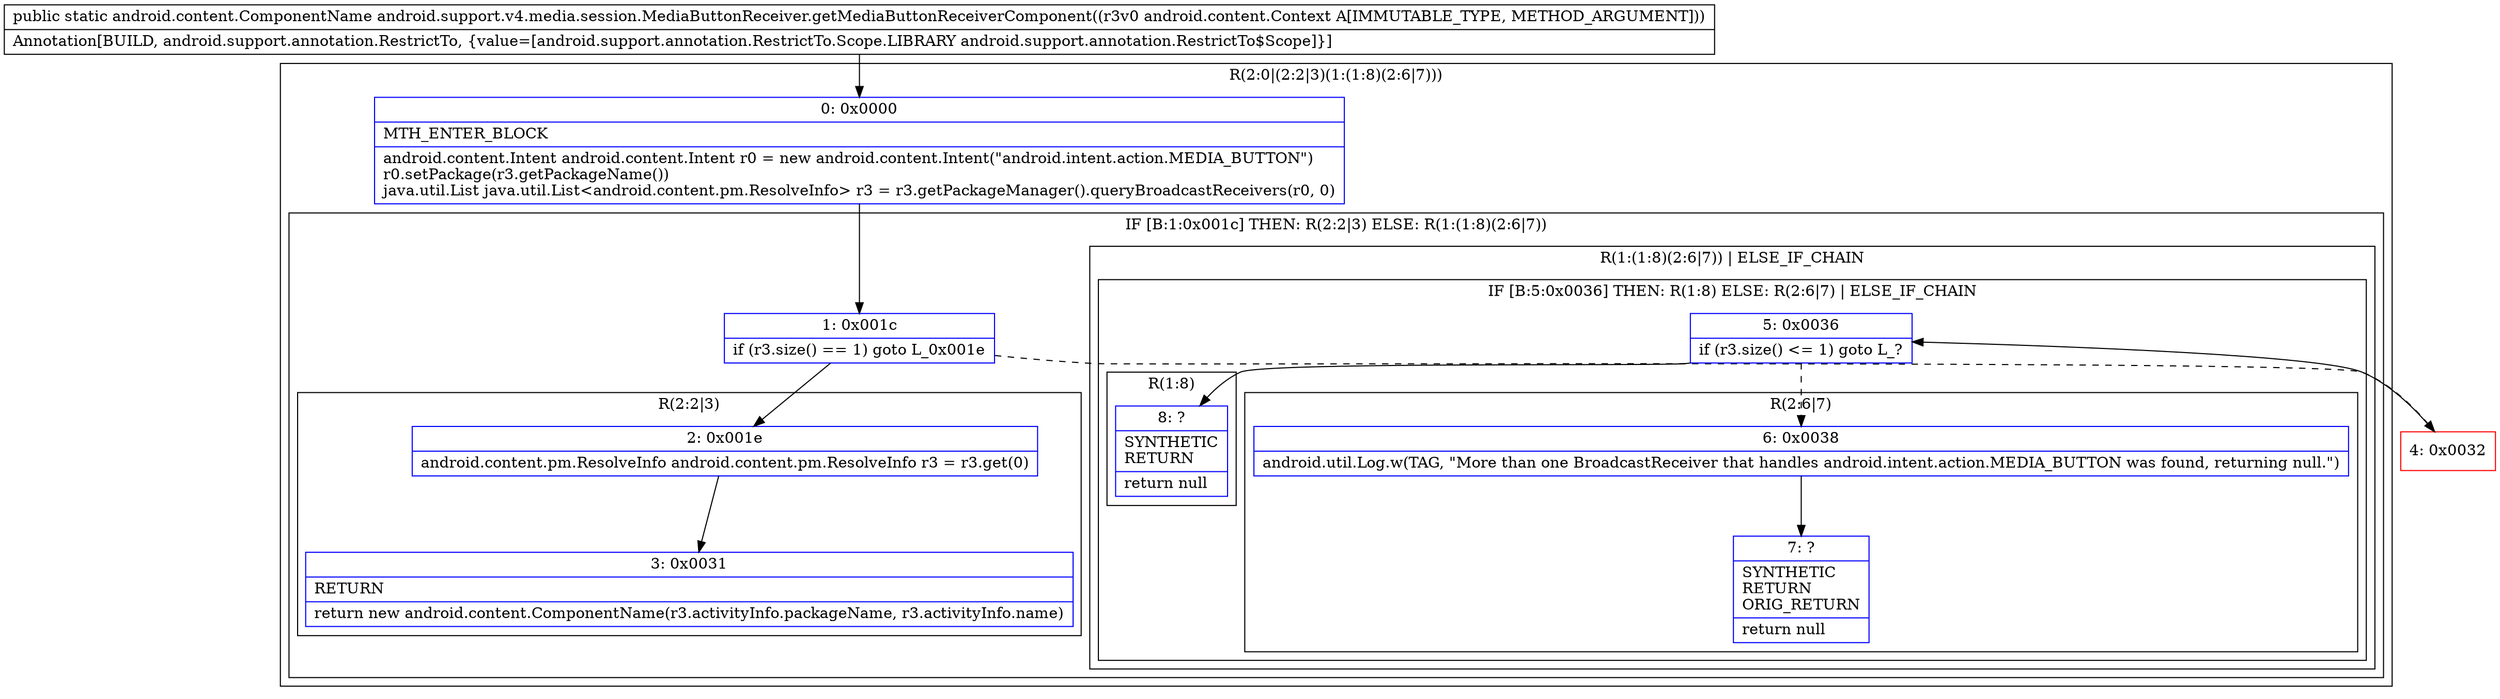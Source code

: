digraph "CFG forandroid.support.v4.media.session.MediaButtonReceiver.getMediaButtonReceiverComponent(Landroid\/content\/Context;)Landroid\/content\/ComponentName;" {
subgraph cluster_Region_1402355628 {
label = "R(2:0|(2:2|3)(1:(1:8)(2:6|7)))";
node [shape=record,color=blue];
Node_0 [shape=record,label="{0\:\ 0x0000|MTH_ENTER_BLOCK\l|android.content.Intent android.content.Intent r0 = new android.content.Intent(\"android.intent.action.MEDIA_BUTTON\")\lr0.setPackage(r3.getPackageName())\ljava.util.List java.util.List\<android.content.pm.ResolveInfo\> r3 = r3.getPackageManager().queryBroadcastReceivers(r0, 0)\l}"];
subgraph cluster_IfRegion_571248166 {
label = "IF [B:1:0x001c] THEN: R(2:2|3) ELSE: R(1:(1:8)(2:6|7))";
node [shape=record,color=blue];
Node_1 [shape=record,label="{1\:\ 0x001c|if (r3.size() == 1) goto L_0x001e\l}"];
subgraph cluster_Region_578445525 {
label = "R(2:2|3)";
node [shape=record,color=blue];
Node_2 [shape=record,label="{2\:\ 0x001e|android.content.pm.ResolveInfo android.content.pm.ResolveInfo r3 = r3.get(0)\l}"];
Node_3 [shape=record,label="{3\:\ 0x0031|RETURN\l|return new android.content.ComponentName(r3.activityInfo.packageName, r3.activityInfo.name)\l}"];
}
subgraph cluster_Region_1187792971 {
label = "R(1:(1:8)(2:6|7)) | ELSE_IF_CHAIN\l";
node [shape=record,color=blue];
subgraph cluster_IfRegion_550858042 {
label = "IF [B:5:0x0036] THEN: R(1:8) ELSE: R(2:6|7) | ELSE_IF_CHAIN\l";
node [shape=record,color=blue];
Node_5 [shape=record,label="{5\:\ 0x0036|if (r3.size() \<= 1) goto L_?\l}"];
subgraph cluster_Region_1970790939 {
label = "R(1:8)";
node [shape=record,color=blue];
Node_8 [shape=record,label="{8\:\ ?|SYNTHETIC\lRETURN\l|return null\l}"];
}
subgraph cluster_Region_1285352400 {
label = "R(2:6|7)";
node [shape=record,color=blue];
Node_6 [shape=record,label="{6\:\ 0x0038|android.util.Log.w(TAG, \"More than one BroadcastReceiver that handles android.intent.action.MEDIA_BUTTON was found, returning null.\")\l}"];
Node_7 [shape=record,label="{7\:\ ?|SYNTHETIC\lRETURN\lORIG_RETURN\l|return null\l}"];
}
}
}
}
}
Node_4 [shape=record,color=red,label="{4\:\ 0x0032}"];
MethodNode[shape=record,label="{public static android.content.ComponentName android.support.v4.media.session.MediaButtonReceiver.getMediaButtonReceiverComponent((r3v0 android.content.Context A[IMMUTABLE_TYPE, METHOD_ARGUMENT]))  | Annotation[BUILD, android.support.annotation.RestrictTo, \{value=[android.support.annotation.RestrictTo.Scope.LIBRARY android.support.annotation.RestrictTo$Scope]\}]\l}"];
MethodNode -> Node_0;
Node_0 -> Node_1;
Node_1 -> Node_2;
Node_1 -> Node_4[style=dashed];
Node_2 -> Node_3;
Node_5 -> Node_6[style=dashed];
Node_5 -> Node_8;
Node_6 -> Node_7;
Node_4 -> Node_5;
}

